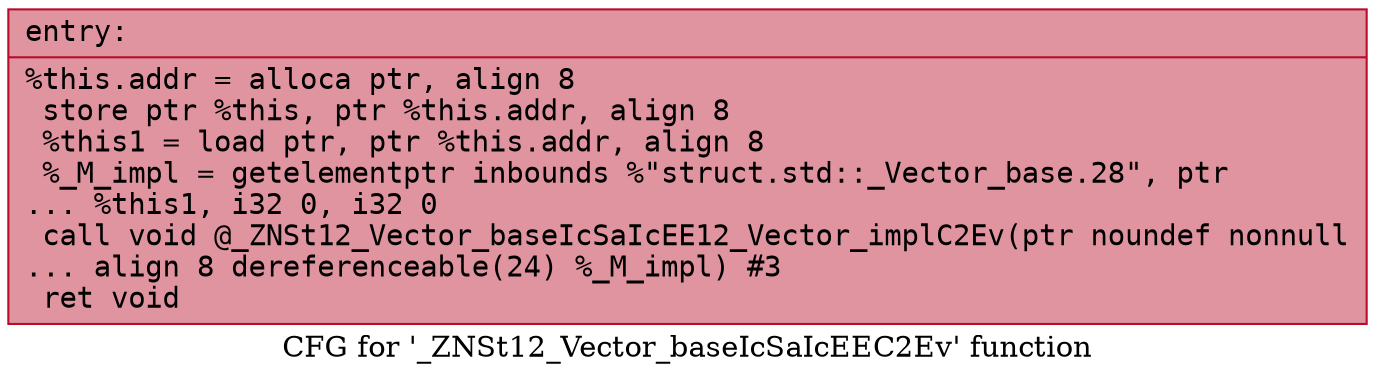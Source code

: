 digraph "CFG for '_ZNSt12_Vector_baseIcSaIcEEC2Ev' function" {
	label="CFG for '_ZNSt12_Vector_baseIcSaIcEEC2Ev' function";

	Node0x562c4e5736a0 [shape=record,color="#b70d28ff", style=filled, fillcolor="#b70d2870" fontname="Courier",label="{entry:\l|  %this.addr = alloca ptr, align 8\l  store ptr %this, ptr %this.addr, align 8\l  %this1 = load ptr, ptr %this.addr, align 8\l  %_M_impl = getelementptr inbounds %\"struct.std::_Vector_base.28\", ptr\l... %this1, i32 0, i32 0\l  call void @_ZNSt12_Vector_baseIcSaIcEE12_Vector_implC2Ev(ptr noundef nonnull\l... align 8 dereferenceable(24) %_M_impl) #3\l  ret void\l}"];
}
